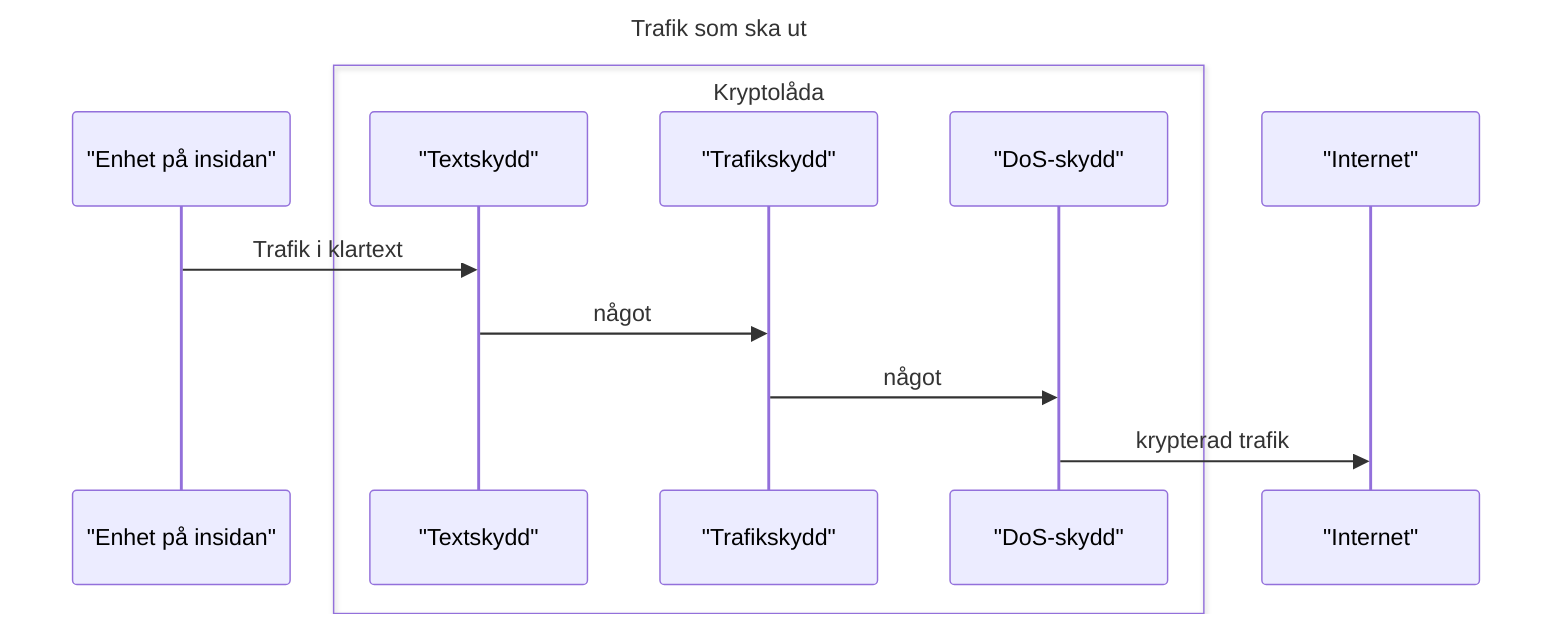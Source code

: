 ---
title: Trafik som ska ut
---
sequenceDiagram
    participant D as "Enhet på insidan"
    box Kryptolåda
    participant T as "Textskydd"
    participant S as "Trafikskydd"
    participant DoS as "DoS-skydd"
    end
    participant I as "Internet"
    D->>T: Trafik i klartext
    T->>S: något
    S->>DoS: något
    DoS->>I: krypterad trafik